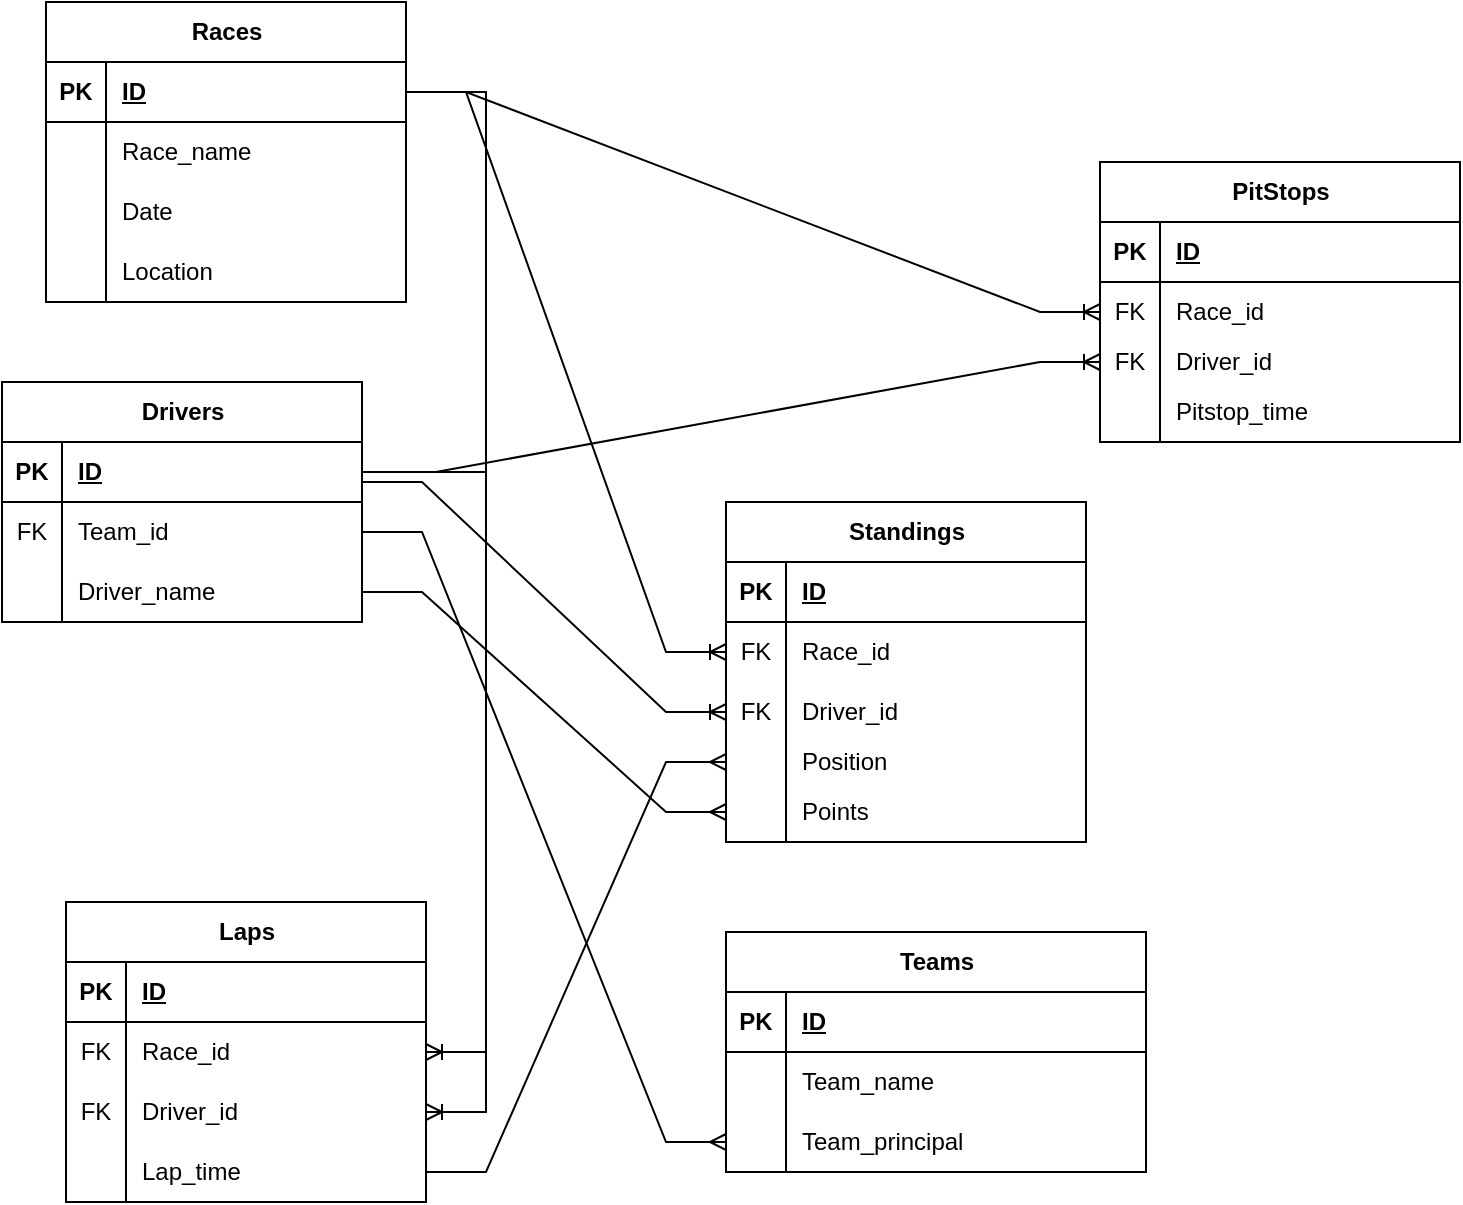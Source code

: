 <mxfile version="21.7.3" type="device">
  <diagram name="Страница — 1" id="nT0_POUo7mccEM4CpxCr">
    <mxGraphModel dx="1434" dy="791" grid="1" gridSize="10" guides="1" tooltips="1" connect="1" arrows="1" fold="1" page="0" pageScale="1" pageWidth="827" pageHeight="1169" math="0" shadow="0">
      <root>
        <mxCell id="0" />
        <mxCell id="1" parent="0" />
        <mxCell id="Owtn59zeW-ioZ5zcBxzk-5" value="Drivers" style="shape=table;startSize=30;container=1;collapsible=1;childLayout=tableLayout;fixedRows=1;rowLines=0;fontStyle=1;align=center;resizeLast=1;html=1;" vertex="1" parent="1">
          <mxGeometry x="98" y="290" width="180" height="120" as="geometry" />
        </mxCell>
        <mxCell id="Owtn59zeW-ioZ5zcBxzk-6" value="" style="shape=tableRow;horizontal=0;startSize=0;swimlaneHead=0;swimlaneBody=0;fillColor=none;collapsible=0;dropTarget=0;points=[[0,0.5],[1,0.5]];portConstraint=eastwest;top=0;left=0;right=0;bottom=1;" vertex="1" parent="Owtn59zeW-ioZ5zcBxzk-5">
          <mxGeometry y="30" width="180" height="30" as="geometry" />
        </mxCell>
        <mxCell id="Owtn59zeW-ioZ5zcBxzk-7" value="PK" style="shape=partialRectangle;connectable=0;fillColor=none;top=0;left=0;bottom=0;right=0;fontStyle=1;overflow=hidden;whiteSpace=wrap;html=1;" vertex="1" parent="Owtn59zeW-ioZ5zcBxzk-6">
          <mxGeometry width="30" height="30" as="geometry">
            <mxRectangle width="30" height="30" as="alternateBounds" />
          </mxGeometry>
        </mxCell>
        <mxCell id="Owtn59zeW-ioZ5zcBxzk-8" value="ID" style="shape=partialRectangle;connectable=0;fillColor=none;top=0;left=0;bottom=0;right=0;align=left;spacingLeft=6;fontStyle=5;overflow=hidden;whiteSpace=wrap;html=1;" vertex="1" parent="Owtn59zeW-ioZ5zcBxzk-6">
          <mxGeometry x="30" width="150" height="30" as="geometry">
            <mxRectangle width="150" height="30" as="alternateBounds" />
          </mxGeometry>
        </mxCell>
        <mxCell id="Owtn59zeW-ioZ5zcBxzk-85" value="" style="shape=tableRow;horizontal=0;startSize=0;swimlaneHead=0;swimlaneBody=0;fillColor=none;collapsible=0;dropTarget=0;points=[[0,0.5],[1,0.5]];portConstraint=eastwest;top=0;left=0;right=0;bottom=0;" vertex="1" parent="Owtn59zeW-ioZ5zcBxzk-5">
          <mxGeometry y="60" width="180" height="30" as="geometry" />
        </mxCell>
        <mxCell id="Owtn59zeW-ioZ5zcBxzk-86" value="FK" style="shape=partialRectangle;connectable=0;fillColor=none;top=0;left=0;bottom=0;right=0;fontStyle=0;overflow=hidden;whiteSpace=wrap;html=1;" vertex="1" parent="Owtn59zeW-ioZ5zcBxzk-85">
          <mxGeometry width="30" height="30" as="geometry">
            <mxRectangle width="30" height="30" as="alternateBounds" />
          </mxGeometry>
        </mxCell>
        <mxCell id="Owtn59zeW-ioZ5zcBxzk-87" value="Team_id" style="shape=partialRectangle;connectable=0;fillColor=none;top=0;left=0;bottom=0;right=0;align=left;spacingLeft=6;fontStyle=0;overflow=hidden;whiteSpace=wrap;html=1;" vertex="1" parent="Owtn59zeW-ioZ5zcBxzk-85">
          <mxGeometry x="30" width="150" height="30" as="geometry">
            <mxRectangle width="150" height="30" as="alternateBounds" />
          </mxGeometry>
        </mxCell>
        <mxCell id="Owtn59zeW-ioZ5zcBxzk-12" value="" style="shape=tableRow;horizontal=0;startSize=0;swimlaneHead=0;swimlaneBody=0;fillColor=none;collapsible=0;dropTarget=0;points=[[0,0.5],[1,0.5]];portConstraint=eastwest;top=0;left=0;right=0;bottom=0;" vertex="1" parent="Owtn59zeW-ioZ5zcBxzk-5">
          <mxGeometry y="90" width="180" height="30" as="geometry" />
        </mxCell>
        <mxCell id="Owtn59zeW-ioZ5zcBxzk-13" value="" style="shape=partialRectangle;connectable=0;fillColor=none;top=0;left=0;bottom=0;right=0;editable=1;overflow=hidden;whiteSpace=wrap;html=1;" vertex="1" parent="Owtn59zeW-ioZ5zcBxzk-12">
          <mxGeometry width="30" height="30" as="geometry">
            <mxRectangle width="30" height="30" as="alternateBounds" />
          </mxGeometry>
        </mxCell>
        <mxCell id="Owtn59zeW-ioZ5zcBxzk-14" value="Driver_name" style="shape=partialRectangle;connectable=0;fillColor=none;top=0;left=0;bottom=0;right=0;align=left;spacingLeft=6;overflow=hidden;whiteSpace=wrap;html=1;" vertex="1" parent="Owtn59zeW-ioZ5zcBxzk-12">
          <mxGeometry x="30" width="150" height="30" as="geometry">
            <mxRectangle width="150" height="30" as="alternateBounds" />
          </mxGeometry>
        </mxCell>
        <mxCell id="Owtn59zeW-ioZ5zcBxzk-18" value="Standings" style="shape=table;startSize=30;container=1;collapsible=1;childLayout=tableLayout;fixedRows=1;rowLines=0;fontStyle=1;align=center;resizeLast=1;html=1;" vertex="1" parent="1">
          <mxGeometry x="460" y="350" width="180" height="170" as="geometry" />
        </mxCell>
        <mxCell id="Owtn59zeW-ioZ5zcBxzk-19" value="" style="shape=tableRow;horizontal=0;startSize=0;swimlaneHead=0;swimlaneBody=0;fillColor=none;collapsible=0;dropTarget=0;points=[[0,0.5],[1,0.5]];portConstraint=eastwest;top=0;left=0;right=0;bottom=1;" vertex="1" parent="Owtn59zeW-ioZ5zcBxzk-18">
          <mxGeometry y="30" width="180" height="30" as="geometry" />
        </mxCell>
        <mxCell id="Owtn59zeW-ioZ5zcBxzk-20" value="PK" style="shape=partialRectangle;connectable=0;fillColor=none;top=0;left=0;bottom=0;right=0;fontStyle=1;overflow=hidden;whiteSpace=wrap;html=1;" vertex="1" parent="Owtn59zeW-ioZ5zcBxzk-19">
          <mxGeometry width="30" height="30" as="geometry">
            <mxRectangle width="30" height="30" as="alternateBounds" />
          </mxGeometry>
        </mxCell>
        <mxCell id="Owtn59zeW-ioZ5zcBxzk-21" value="ID" style="shape=partialRectangle;connectable=0;fillColor=none;top=0;left=0;bottom=0;right=0;align=left;spacingLeft=6;fontStyle=5;overflow=hidden;whiteSpace=wrap;html=1;" vertex="1" parent="Owtn59zeW-ioZ5zcBxzk-19">
          <mxGeometry x="30" width="150" height="30" as="geometry">
            <mxRectangle width="150" height="30" as="alternateBounds" />
          </mxGeometry>
        </mxCell>
        <mxCell id="Owtn59zeW-ioZ5zcBxzk-105" value="" style="shape=tableRow;horizontal=0;startSize=0;swimlaneHead=0;swimlaneBody=0;fillColor=none;collapsible=0;dropTarget=0;points=[[0,0.5],[1,0.5]];portConstraint=eastwest;top=0;left=0;right=0;bottom=0;" vertex="1" parent="Owtn59zeW-ioZ5zcBxzk-18">
          <mxGeometry y="60" width="180" height="30" as="geometry" />
        </mxCell>
        <mxCell id="Owtn59zeW-ioZ5zcBxzk-106" value="FK" style="shape=partialRectangle;connectable=0;fillColor=none;top=0;left=0;bottom=0;right=0;fontStyle=0;overflow=hidden;whiteSpace=wrap;html=1;" vertex="1" parent="Owtn59zeW-ioZ5zcBxzk-105">
          <mxGeometry width="30" height="30" as="geometry">
            <mxRectangle width="30" height="30" as="alternateBounds" />
          </mxGeometry>
        </mxCell>
        <mxCell id="Owtn59zeW-ioZ5zcBxzk-107" value="Race_id" style="shape=partialRectangle;connectable=0;fillColor=none;top=0;left=0;bottom=0;right=0;align=left;spacingLeft=6;fontStyle=0;overflow=hidden;whiteSpace=wrap;html=1;" vertex="1" parent="Owtn59zeW-ioZ5zcBxzk-105">
          <mxGeometry x="30" width="150" height="30" as="geometry">
            <mxRectangle width="150" height="30" as="alternateBounds" />
          </mxGeometry>
        </mxCell>
        <mxCell id="Owtn59zeW-ioZ5zcBxzk-22" value="" style="shape=tableRow;horizontal=0;startSize=0;swimlaneHead=0;swimlaneBody=0;fillColor=none;collapsible=0;dropTarget=0;points=[[0,0.5],[1,0.5]];portConstraint=eastwest;top=0;left=0;right=0;bottom=0;" vertex="1" parent="Owtn59zeW-ioZ5zcBxzk-18">
          <mxGeometry y="90" width="180" height="30" as="geometry" />
        </mxCell>
        <mxCell id="Owtn59zeW-ioZ5zcBxzk-23" value="" style="shape=partialRectangle;connectable=0;fillColor=none;top=0;left=0;bottom=0;right=0;editable=1;overflow=hidden;whiteSpace=wrap;html=1;" vertex="1" parent="Owtn59zeW-ioZ5zcBxzk-22">
          <mxGeometry width="30" height="30" as="geometry">
            <mxRectangle width="30" height="30" as="alternateBounds" />
          </mxGeometry>
        </mxCell>
        <mxCell id="Owtn59zeW-ioZ5zcBxzk-24" value="" style="shape=partialRectangle;connectable=0;fillColor=none;top=0;left=0;bottom=0;right=0;align=left;spacingLeft=6;overflow=hidden;whiteSpace=wrap;html=1;" vertex="1" parent="Owtn59zeW-ioZ5zcBxzk-22">
          <mxGeometry x="30" width="150" height="30" as="geometry">
            <mxRectangle width="150" height="30" as="alternateBounds" />
          </mxGeometry>
        </mxCell>
        <mxCell id="Owtn59zeW-ioZ5zcBxzk-25" value="" style="shape=tableRow;horizontal=0;startSize=0;swimlaneHead=0;swimlaneBody=0;fillColor=none;collapsible=0;dropTarget=0;points=[[0,0.5],[1,0.5]];portConstraint=eastwest;top=0;left=0;right=0;bottom=0;" vertex="1" parent="Owtn59zeW-ioZ5zcBxzk-18">
          <mxGeometry y="120" width="180" height="20" as="geometry" />
        </mxCell>
        <mxCell id="Owtn59zeW-ioZ5zcBxzk-26" value="" style="shape=partialRectangle;connectable=0;fillColor=none;top=0;left=0;bottom=0;right=0;editable=1;overflow=hidden;whiteSpace=wrap;html=1;" vertex="1" parent="Owtn59zeW-ioZ5zcBxzk-25">
          <mxGeometry width="30" height="20" as="geometry">
            <mxRectangle width="30" height="20" as="alternateBounds" />
          </mxGeometry>
        </mxCell>
        <mxCell id="Owtn59zeW-ioZ5zcBxzk-27" value="Position" style="shape=partialRectangle;connectable=0;fillColor=none;top=0;left=0;bottom=0;right=0;align=left;spacingLeft=6;overflow=hidden;whiteSpace=wrap;html=1;" vertex="1" parent="Owtn59zeW-ioZ5zcBxzk-25">
          <mxGeometry x="30" width="150" height="20" as="geometry">
            <mxRectangle width="150" height="20" as="alternateBounds" />
          </mxGeometry>
        </mxCell>
        <mxCell id="Owtn59zeW-ioZ5zcBxzk-28" value="" style="shape=tableRow;horizontal=0;startSize=0;swimlaneHead=0;swimlaneBody=0;fillColor=none;collapsible=0;dropTarget=0;points=[[0,0.5],[1,0.5]];portConstraint=eastwest;top=0;left=0;right=0;bottom=0;" vertex="1" parent="Owtn59zeW-ioZ5zcBxzk-18">
          <mxGeometry y="140" width="180" height="30" as="geometry" />
        </mxCell>
        <mxCell id="Owtn59zeW-ioZ5zcBxzk-29" value="" style="shape=partialRectangle;connectable=0;fillColor=none;top=0;left=0;bottom=0;right=0;editable=1;overflow=hidden;whiteSpace=wrap;html=1;" vertex="1" parent="Owtn59zeW-ioZ5zcBxzk-28">
          <mxGeometry width="30" height="30" as="geometry">
            <mxRectangle width="30" height="30" as="alternateBounds" />
          </mxGeometry>
        </mxCell>
        <mxCell id="Owtn59zeW-ioZ5zcBxzk-30" value="Points" style="shape=partialRectangle;connectable=0;fillColor=none;top=0;left=0;bottom=0;right=0;align=left;spacingLeft=6;overflow=hidden;whiteSpace=wrap;html=1;" vertex="1" parent="Owtn59zeW-ioZ5zcBxzk-28">
          <mxGeometry x="30" width="150" height="30" as="geometry">
            <mxRectangle width="150" height="30" as="alternateBounds" />
          </mxGeometry>
        </mxCell>
        <mxCell id="Owtn59zeW-ioZ5zcBxzk-31" value="Laps" style="shape=table;startSize=30;container=1;collapsible=1;childLayout=tableLayout;fixedRows=1;rowLines=0;fontStyle=1;align=center;resizeLast=1;html=1;" vertex="1" parent="1">
          <mxGeometry x="130" y="550" width="180" height="150" as="geometry">
            <mxRectangle x="130" y="550" width="70" height="30" as="alternateBounds" />
          </mxGeometry>
        </mxCell>
        <mxCell id="Owtn59zeW-ioZ5zcBxzk-32" value="" style="shape=tableRow;horizontal=0;startSize=0;swimlaneHead=0;swimlaneBody=0;fillColor=none;collapsible=0;dropTarget=0;points=[[0,0.5],[1,0.5]];portConstraint=eastwest;top=0;left=0;right=0;bottom=1;" vertex="1" parent="Owtn59zeW-ioZ5zcBxzk-31">
          <mxGeometry y="30" width="180" height="30" as="geometry" />
        </mxCell>
        <mxCell id="Owtn59zeW-ioZ5zcBxzk-33" value="PK" style="shape=partialRectangle;connectable=0;fillColor=none;top=0;left=0;bottom=0;right=0;fontStyle=1;overflow=hidden;whiteSpace=wrap;html=1;" vertex="1" parent="Owtn59zeW-ioZ5zcBxzk-32">
          <mxGeometry width="30" height="30" as="geometry">
            <mxRectangle width="30" height="30" as="alternateBounds" />
          </mxGeometry>
        </mxCell>
        <mxCell id="Owtn59zeW-ioZ5zcBxzk-34" value="ID" style="shape=partialRectangle;connectable=0;fillColor=none;top=0;left=0;bottom=0;right=0;align=left;spacingLeft=6;fontStyle=5;overflow=hidden;whiteSpace=wrap;html=1;" vertex="1" parent="Owtn59zeW-ioZ5zcBxzk-32">
          <mxGeometry x="30" width="150" height="30" as="geometry">
            <mxRectangle width="150" height="30" as="alternateBounds" />
          </mxGeometry>
        </mxCell>
        <mxCell id="Owtn59zeW-ioZ5zcBxzk-115" value="" style="shape=tableRow;horizontal=0;startSize=0;swimlaneHead=0;swimlaneBody=0;fillColor=none;collapsible=0;dropTarget=0;points=[[0,0.5],[1,0.5]];portConstraint=eastwest;top=0;left=0;right=0;bottom=0;" vertex="1" parent="Owtn59zeW-ioZ5zcBxzk-31">
          <mxGeometry y="60" width="180" height="30" as="geometry" />
        </mxCell>
        <mxCell id="Owtn59zeW-ioZ5zcBxzk-116" value="FK" style="shape=partialRectangle;connectable=0;fillColor=none;top=0;left=0;bottom=0;right=0;fontStyle=0;overflow=hidden;whiteSpace=wrap;html=1;" vertex="1" parent="Owtn59zeW-ioZ5zcBxzk-115">
          <mxGeometry width="30" height="30" as="geometry">
            <mxRectangle width="30" height="30" as="alternateBounds" />
          </mxGeometry>
        </mxCell>
        <mxCell id="Owtn59zeW-ioZ5zcBxzk-117" value="Race_id" style="shape=partialRectangle;connectable=0;fillColor=none;top=0;left=0;bottom=0;right=0;align=left;spacingLeft=6;fontStyle=0;overflow=hidden;whiteSpace=wrap;html=1;" vertex="1" parent="Owtn59zeW-ioZ5zcBxzk-115">
          <mxGeometry x="30" width="150" height="30" as="geometry">
            <mxRectangle width="150" height="30" as="alternateBounds" />
          </mxGeometry>
        </mxCell>
        <mxCell id="Owtn59zeW-ioZ5zcBxzk-118" value="" style="shape=tableRow;horizontal=0;startSize=0;swimlaneHead=0;swimlaneBody=0;fillColor=none;collapsible=0;dropTarget=0;points=[[0,0.5],[1,0.5]];portConstraint=eastwest;top=0;left=0;right=0;bottom=0;" vertex="1" parent="Owtn59zeW-ioZ5zcBxzk-31">
          <mxGeometry y="90" width="180" height="30" as="geometry" />
        </mxCell>
        <mxCell id="Owtn59zeW-ioZ5zcBxzk-119" value="FK" style="shape=partialRectangle;connectable=0;fillColor=none;top=0;left=0;bottom=0;right=0;fontStyle=0;overflow=hidden;whiteSpace=wrap;html=1;" vertex="1" parent="Owtn59zeW-ioZ5zcBxzk-118">
          <mxGeometry width="30" height="30" as="geometry">
            <mxRectangle width="30" height="30" as="alternateBounds" />
          </mxGeometry>
        </mxCell>
        <mxCell id="Owtn59zeW-ioZ5zcBxzk-120" value="Driver_id" style="shape=partialRectangle;connectable=0;fillColor=none;top=0;left=0;bottom=0;right=0;align=left;spacingLeft=6;fontStyle=0;overflow=hidden;whiteSpace=wrap;html=1;" vertex="1" parent="Owtn59zeW-ioZ5zcBxzk-118">
          <mxGeometry x="30" width="150" height="30" as="geometry">
            <mxRectangle width="150" height="30" as="alternateBounds" />
          </mxGeometry>
        </mxCell>
        <mxCell id="Owtn59zeW-ioZ5zcBxzk-35" value="" style="shape=tableRow;horizontal=0;startSize=0;swimlaneHead=0;swimlaneBody=0;fillColor=none;collapsible=0;dropTarget=0;points=[[0,0.5],[1,0.5]];portConstraint=eastwest;top=0;left=0;right=0;bottom=0;" vertex="1" parent="Owtn59zeW-ioZ5zcBxzk-31">
          <mxGeometry y="120" width="180" height="30" as="geometry" />
        </mxCell>
        <mxCell id="Owtn59zeW-ioZ5zcBxzk-36" value="" style="shape=partialRectangle;connectable=0;fillColor=none;top=0;left=0;bottom=0;right=0;editable=1;overflow=hidden;whiteSpace=wrap;html=1;" vertex="1" parent="Owtn59zeW-ioZ5zcBxzk-35">
          <mxGeometry width="30" height="30" as="geometry">
            <mxRectangle width="30" height="30" as="alternateBounds" />
          </mxGeometry>
        </mxCell>
        <mxCell id="Owtn59zeW-ioZ5zcBxzk-37" value="Lap_time" style="shape=partialRectangle;connectable=0;fillColor=none;top=0;left=0;bottom=0;right=0;align=left;spacingLeft=6;overflow=hidden;whiteSpace=wrap;html=1;" vertex="1" parent="Owtn59zeW-ioZ5zcBxzk-35">
          <mxGeometry x="30" width="150" height="30" as="geometry">
            <mxRectangle width="150" height="30" as="alternateBounds" />
          </mxGeometry>
        </mxCell>
        <mxCell id="Owtn59zeW-ioZ5zcBxzk-44" value="PitStops" style="shape=table;startSize=30;container=1;collapsible=1;childLayout=tableLayout;fixedRows=1;rowLines=0;fontStyle=1;align=center;resizeLast=1;html=1;" vertex="1" parent="1">
          <mxGeometry x="647" y="180" width="180" height="140" as="geometry" />
        </mxCell>
        <mxCell id="Owtn59zeW-ioZ5zcBxzk-45" value="" style="shape=tableRow;horizontal=0;startSize=0;swimlaneHead=0;swimlaneBody=0;fillColor=none;collapsible=0;dropTarget=0;points=[[0,0.5],[1,0.5]];portConstraint=eastwest;top=0;left=0;right=0;bottom=1;" vertex="1" parent="Owtn59zeW-ioZ5zcBxzk-44">
          <mxGeometry y="30" width="180" height="30" as="geometry" />
        </mxCell>
        <mxCell id="Owtn59zeW-ioZ5zcBxzk-46" value="PK" style="shape=partialRectangle;connectable=0;fillColor=none;top=0;left=0;bottom=0;right=0;fontStyle=1;overflow=hidden;whiteSpace=wrap;html=1;" vertex="1" parent="Owtn59zeW-ioZ5zcBxzk-45">
          <mxGeometry width="30" height="30" as="geometry">
            <mxRectangle width="30" height="30" as="alternateBounds" />
          </mxGeometry>
        </mxCell>
        <mxCell id="Owtn59zeW-ioZ5zcBxzk-47" value="ID" style="shape=partialRectangle;connectable=0;fillColor=none;top=0;left=0;bottom=0;right=0;align=left;spacingLeft=6;fontStyle=5;overflow=hidden;whiteSpace=wrap;html=1;" vertex="1" parent="Owtn59zeW-ioZ5zcBxzk-45">
          <mxGeometry x="30" width="150" height="30" as="geometry">
            <mxRectangle width="150" height="30" as="alternateBounds" />
          </mxGeometry>
        </mxCell>
        <mxCell id="Owtn59zeW-ioZ5zcBxzk-122" value="" style="shape=tableRow;horizontal=0;startSize=0;swimlaneHead=0;swimlaneBody=0;fillColor=none;collapsible=0;dropTarget=0;points=[[0,0.5],[1,0.5]];portConstraint=eastwest;top=0;left=0;right=0;bottom=0;" vertex="1" parent="Owtn59zeW-ioZ5zcBxzk-44">
          <mxGeometry y="60" width="180" height="30" as="geometry" />
        </mxCell>
        <mxCell id="Owtn59zeW-ioZ5zcBxzk-123" value="FK" style="shape=partialRectangle;connectable=0;fillColor=none;top=0;left=0;bottom=0;right=0;fontStyle=0;overflow=hidden;whiteSpace=wrap;html=1;" vertex="1" parent="Owtn59zeW-ioZ5zcBxzk-122">
          <mxGeometry width="30" height="30" as="geometry">
            <mxRectangle width="30" height="30" as="alternateBounds" />
          </mxGeometry>
        </mxCell>
        <mxCell id="Owtn59zeW-ioZ5zcBxzk-124" value="Race_id" style="shape=partialRectangle;connectable=0;fillColor=none;top=0;left=0;bottom=0;right=0;align=left;spacingLeft=6;fontStyle=0;overflow=hidden;whiteSpace=wrap;html=1;" vertex="1" parent="Owtn59zeW-ioZ5zcBxzk-122">
          <mxGeometry x="30" width="150" height="30" as="geometry">
            <mxRectangle width="150" height="30" as="alternateBounds" />
          </mxGeometry>
        </mxCell>
        <mxCell id="Owtn59zeW-ioZ5zcBxzk-48" value="" style="shape=tableRow;horizontal=0;startSize=0;swimlaneHead=0;swimlaneBody=0;fillColor=none;collapsible=0;dropTarget=0;points=[[0,0.5],[1,0.5]];portConstraint=eastwest;top=0;left=0;right=0;bottom=0;" vertex="1" parent="Owtn59zeW-ioZ5zcBxzk-44">
          <mxGeometry y="90" width="180" height="20" as="geometry" />
        </mxCell>
        <mxCell id="Owtn59zeW-ioZ5zcBxzk-49" value="" style="shape=partialRectangle;connectable=0;fillColor=none;top=0;left=0;bottom=0;right=0;editable=1;overflow=hidden;whiteSpace=wrap;html=1;" vertex="1" parent="Owtn59zeW-ioZ5zcBxzk-48">
          <mxGeometry width="30" height="20" as="geometry">
            <mxRectangle width="30" height="20" as="alternateBounds" />
          </mxGeometry>
        </mxCell>
        <mxCell id="Owtn59zeW-ioZ5zcBxzk-50" value="" style="shape=partialRectangle;connectable=0;fillColor=none;top=0;left=0;bottom=0;right=0;align=left;spacingLeft=6;overflow=hidden;whiteSpace=wrap;html=1;" vertex="1" parent="Owtn59zeW-ioZ5zcBxzk-48">
          <mxGeometry x="30" width="150" height="20" as="geometry">
            <mxRectangle width="150" height="20" as="alternateBounds" />
          </mxGeometry>
        </mxCell>
        <mxCell id="Owtn59zeW-ioZ5zcBxzk-51" value="" style="shape=tableRow;horizontal=0;startSize=0;swimlaneHead=0;swimlaneBody=0;fillColor=none;collapsible=0;dropTarget=0;points=[[0,0.5],[1,0.5]];portConstraint=eastwest;top=0;left=0;right=0;bottom=0;" vertex="1" parent="Owtn59zeW-ioZ5zcBxzk-44">
          <mxGeometry y="110" width="180" height="30" as="geometry" />
        </mxCell>
        <mxCell id="Owtn59zeW-ioZ5zcBxzk-52" value="" style="shape=partialRectangle;connectable=0;fillColor=none;top=0;left=0;bottom=0;right=0;editable=1;overflow=hidden;whiteSpace=wrap;html=1;" vertex="1" parent="Owtn59zeW-ioZ5zcBxzk-51">
          <mxGeometry width="30" height="30" as="geometry">
            <mxRectangle width="30" height="30" as="alternateBounds" />
          </mxGeometry>
        </mxCell>
        <mxCell id="Owtn59zeW-ioZ5zcBxzk-53" value="Pitstop_time" style="shape=partialRectangle;connectable=0;fillColor=none;top=0;left=0;bottom=0;right=0;align=left;spacingLeft=6;overflow=hidden;whiteSpace=wrap;html=1;" vertex="1" parent="Owtn59zeW-ioZ5zcBxzk-51">
          <mxGeometry x="30" width="150" height="30" as="geometry">
            <mxRectangle width="150" height="30" as="alternateBounds" />
          </mxGeometry>
        </mxCell>
        <mxCell id="Owtn59zeW-ioZ5zcBxzk-57" value="Races" style="shape=table;startSize=30;container=1;collapsible=1;childLayout=tableLayout;fixedRows=1;rowLines=0;fontStyle=1;align=center;resizeLast=1;html=1;" vertex="1" parent="1">
          <mxGeometry x="120" y="100" width="180" height="150" as="geometry" />
        </mxCell>
        <mxCell id="Owtn59zeW-ioZ5zcBxzk-58" value="" style="shape=tableRow;horizontal=0;startSize=0;swimlaneHead=0;swimlaneBody=0;fillColor=none;collapsible=0;dropTarget=0;points=[[0,0.5],[1,0.5]];portConstraint=eastwest;top=0;left=0;right=0;bottom=1;" vertex="1" parent="Owtn59zeW-ioZ5zcBxzk-57">
          <mxGeometry y="30" width="180" height="30" as="geometry" />
        </mxCell>
        <mxCell id="Owtn59zeW-ioZ5zcBxzk-59" value="PK" style="shape=partialRectangle;connectable=0;fillColor=none;top=0;left=0;bottom=0;right=0;fontStyle=1;overflow=hidden;whiteSpace=wrap;html=1;" vertex="1" parent="Owtn59zeW-ioZ5zcBxzk-58">
          <mxGeometry width="30" height="30" as="geometry">
            <mxRectangle width="30" height="30" as="alternateBounds" />
          </mxGeometry>
        </mxCell>
        <mxCell id="Owtn59zeW-ioZ5zcBxzk-60" value="ID" style="shape=partialRectangle;connectable=0;fillColor=none;top=0;left=0;bottom=0;right=0;align=left;spacingLeft=6;fontStyle=5;overflow=hidden;whiteSpace=wrap;html=1;" vertex="1" parent="Owtn59zeW-ioZ5zcBxzk-58">
          <mxGeometry x="30" width="150" height="30" as="geometry">
            <mxRectangle width="150" height="30" as="alternateBounds" />
          </mxGeometry>
        </mxCell>
        <mxCell id="Owtn59zeW-ioZ5zcBxzk-61" value="" style="shape=tableRow;horizontal=0;startSize=0;swimlaneHead=0;swimlaneBody=0;fillColor=none;collapsible=0;dropTarget=0;points=[[0,0.5],[1,0.5]];portConstraint=eastwest;top=0;left=0;right=0;bottom=0;" vertex="1" parent="Owtn59zeW-ioZ5zcBxzk-57">
          <mxGeometry y="60" width="180" height="30" as="geometry" />
        </mxCell>
        <mxCell id="Owtn59zeW-ioZ5zcBxzk-62" value="" style="shape=partialRectangle;connectable=0;fillColor=none;top=0;left=0;bottom=0;right=0;editable=1;overflow=hidden;whiteSpace=wrap;html=1;" vertex="1" parent="Owtn59zeW-ioZ5zcBxzk-61">
          <mxGeometry width="30" height="30" as="geometry">
            <mxRectangle width="30" height="30" as="alternateBounds" />
          </mxGeometry>
        </mxCell>
        <mxCell id="Owtn59zeW-ioZ5zcBxzk-63" value="Race_name" style="shape=partialRectangle;connectable=0;fillColor=none;top=0;left=0;bottom=0;right=0;align=left;spacingLeft=6;overflow=hidden;whiteSpace=wrap;html=1;" vertex="1" parent="Owtn59zeW-ioZ5zcBxzk-61">
          <mxGeometry x="30" width="150" height="30" as="geometry">
            <mxRectangle width="150" height="30" as="alternateBounds" />
          </mxGeometry>
        </mxCell>
        <mxCell id="Owtn59zeW-ioZ5zcBxzk-64" value="" style="shape=tableRow;horizontal=0;startSize=0;swimlaneHead=0;swimlaneBody=0;fillColor=none;collapsible=0;dropTarget=0;points=[[0,0.5],[1,0.5]];portConstraint=eastwest;top=0;left=0;right=0;bottom=0;" vertex="1" parent="Owtn59zeW-ioZ5zcBxzk-57">
          <mxGeometry y="90" width="180" height="30" as="geometry" />
        </mxCell>
        <mxCell id="Owtn59zeW-ioZ5zcBxzk-65" value="" style="shape=partialRectangle;connectable=0;fillColor=none;top=0;left=0;bottom=0;right=0;editable=1;overflow=hidden;whiteSpace=wrap;html=1;" vertex="1" parent="Owtn59zeW-ioZ5zcBxzk-64">
          <mxGeometry width="30" height="30" as="geometry">
            <mxRectangle width="30" height="30" as="alternateBounds" />
          </mxGeometry>
        </mxCell>
        <mxCell id="Owtn59zeW-ioZ5zcBxzk-66" value="Date" style="shape=partialRectangle;connectable=0;fillColor=none;top=0;left=0;bottom=0;right=0;align=left;spacingLeft=6;overflow=hidden;whiteSpace=wrap;html=1;" vertex="1" parent="Owtn59zeW-ioZ5zcBxzk-64">
          <mxGeometry x="30" width="150" height="30" as="geometry">
            <mxRectangle width="150" height="30" as="alternateBounds" />
          </mxGeometry>
        </mxCell>
        <mxCell id="Owtn59zeW-ioZ5zcBxzk-67" value="" style="shape=tableRow;horizontal=0;startSize=0;swimlaneHead=0;swimlaneBody=0;fillColor=none;collapsible=0;dropTarget=0;points=[[0,0.5],[1,0.5]];portConstraint=eastwest;top=0;left=0;right=0;bottom=0;" vertex="1" parent="Owtn59zeW-ioZ5zcBxzk-57">
          <mxGeometry y="120" width="180" height="30" as="geometry" />
        </mxCell>
        <mxCell id="Owtn59zeW-ioZ5zcBxzk-68" value="" style="shape=partialRectangle;connectable=0;fillColor=none;top=0;left=0;bottom=0;right=0;editable=1;overflow=hidden;whiteSpace=wrap;html=1;" vertex="1" parent="Owtn59zeW-ioZ5zcBxzk-67">
          <mxGeometry width="30" height="30" as="geometry">
            <mxRectangle width="30" height="30" as="alternateBounds" />
          </mxGeometry>
        </mxCell>
        <mxCell id="Owtn59zeW-ioZ5zcBxzk-69" value="Location" style="shape=partialRectangle;connectable=0;fillColor=none;top=0;left=0;bottom=0;right=0;align=left;spacingLeft=6;overflow=hidden;whiteSpace=wrap;html=1;" vertex="1" parent="Owtn59zeW-ioZ5zcBxzk-67">
          <mxGeometry x="30" width="150" height="30" as="geometry">
            <mxRectangle width="150" height="30" as="alternateBounds" />
          </mxGeometry>
        </mxCell>
        <mxCell id="Owtn59zeW-ioZ5zcBxzk-70" value="Teams" style="shape=table;startSize=30;container=1;collapsible=1;childLayout=tableLayout;fixedRows=1;rowLines=0;fontStyle=1;align=center;resizeLast=1;html=1;" vertex="1" parent="1">
          <mxGeometry x="460" y="565" width="210" height="120" as="geometry" />
        </mxCell>
        <mxCell id="Owtn59zeW-ioZ5zcBxzk-71" value="" style="shape=tableRow;horizontal=0;startSize=0;swimlaneHead=0;swimlaneBody=0;fillColor=none;collapsible=0;dropTarget=0;points=[[0,0.5],[1,0.5]];portConstraint=eastwest;top=0;left=0;right=0;bottom=1;" vertex="1" parent="Owtn59zeW-ioZ5zcBxzk-70">
          <mxGeometry y="30" width="210" height="30" as="geometry" />
        </mxCell>
        <mxCell id="Owtn59zeW-ioZ5zcBxzk-72" value="PK" style="shape=partialRectangle;connectable=0;fillColor=none;top=0;left=0;bottom=0;right=0;fontStyle=1;overflow=hidden;whiteSpace=wrap;html=1;" vertex="1" parent="Owtn59zeW-ioZ5zcBxzk-71">
          <mxGeometry width="30" height="30" as="geometry">
            <mxRectangle width="30" height="30" as="alternateBounds" />
          </mxGeometry>
        </mxCell>
        <mxCell id="Owtn59zeW-ioZ5zcBxzk-73" value="ID" style="shape=partialRectangle;connectable=0;fillColor=none;top=0;left=0;bottom=0;right=0;align=left;spacingLeft=6;fontStyle=5;overflow=hidden;whiteSpace=wrap;html=1;" vertex="1" parent="Owtn59zeW-ioZ5zcBxzk-71">
          <mxGeometry x="30" width="180" height="30" as="geometry">
            <mxRectangle width="180" height="30" as="alternateBounds" />
          </mxGeometry>
        </mxCell>
        <mxCell id="Owtn59zeW-ioZ5zcBxzk-74" value="" style="shape=tableRow;horizontal=0;startSize=0;swimlaneHead=0;swimlaneBody=0;fillColor=none;collapsible=0;dropTarget=0;points=[[0,0.5],[1,0.5]];portConstraint=eastwest;top=0;left=0;right=0;bottom=0;" vertex="1" parent="Owtn59zeW-ioZ5zcBxzk-70">
          <mxGeometry y="60" width="210" height="30" as="geometry" />
        </mxCell>
        <mxCell id="Owtn59zeW-ioZ5zcBxzk-75" value="" style="shape=partialRectangle;connectable=0;fillColor=none;top=0;left=0;bottom=0;right=0;editable=1;overflow=hidden;whiteSpace=wrap;html=1;" vertex="1" parent="Owtn59zeW-ioZ5zcBxzk-74">
          <mxGeometry width="30" height="30" as="geometry">
            <mxRectangle width="30" height="30" as="alternateBounds" />
          </mxGeometry>
        </mxCell>
        <mxCell id="Owtn59zeW-ioZ5zcBxzk-76" value="Team_name" style="shape=partialRectangle;connectable=0;fillColor=none;top=0;left=0;bottom=0;right=0;align=left;spacingLeft=6;overflow=hidden;whiteSpace=wrap;html=1;" vertex="1" parent="Owtn59zeW-ioZ5zcBxzk-74">
          <mxGeometry x="30" width="180" height="30" as="geometry">
            <mxRectangle width="180" height="30" as="alternateBounds" />
          </mxGeometry>
        </mxCell>
        <mxCell id="Owtn59zeW-ioZ5zcBxzk-77" value="" style="shape=tableRow;horizontal=0;startSize=0;swimlaneHead=0;swimlaneBody=0;fillColor=none;collapsible=0;dropTarget=0;points=[[0,0.5],[1,0.5]];portConstraint=eastwest;top=0;left=0;right=0;bottom=0;" vertex="1" parent="Owtn59zeW-ioZ5zcBxzk-70">
          <mxGeometry y="90" width="210" height="30" as="geometry" />
        </mxCell>
        <mxCell id="Owtn59zeW-ioZ5zcBxzk-78" value="" style="shape=partialRectangle;connectable=0;fillColor=none;top=0;left=0;bottom=0;right=0;editable=1;overflow=hidden;whiteSpace=wrap;html=1;" vertex="1" parent="Owtn59zeW-ioZ5zcBxzk-77">
          <mxGeometry width="30" height="30" as="geometry">
            <mxRectangle width="30" height="30" as="alternateBounds" />
          </mxGeometry>
        </mxCell>
        <mxCell id="Owtn59zeW-ioZ5zcBxzk-79" value="Team_principal" style="shape=partialRectangle;connectable=0;fillColor=none;top=0;left=0;bottom=0;right=0;align=left;spacingLeft=6;overflow=hidden;whiteSpace=wrap;html=1;" vertex="1" parent="Owtn59zeW-ioZ5zcBxzk-77">
          <mxGeometry x="30" width="180" height="30" as="geometry">
            <mxRectangle width="180" height="30" as="alternateBounds" />
          </mxGeometry>
        </mxCell>
        <mxCell id="Owtn59zeW-ioZ5zcBxzk-111" value="" style="shape=tableRow;horizontal=0;startSize=0;swimlaneHead=0;swimlaneBody=0;fillColor=none;collapsible=0;dropTarget=0;points=[[0,0.5],[1,0.5]];portConstraint=eastwest;top=0;left=0;right=0;bottom=0;" vertex="1" parent="1">
          <mxGeometry x="360" y="380" width="180" height="30" as="geometry" />
        </mxCell>
        <mxCell id="Owtn59zeW-ioZ5zcBxzk-134" value="" style="edgeStyle=entityRelationEdgeStyle;fontSize=12;html=1;endArrow=ERoneToMany;rounded=0;entryX=0;entryY=0.5;entryDx=0;entryDy=0;" edge="1" parent="1" source="Owtn59zeW-ioZ5zcBxzk-58" target="Owtn59zeW-ioZ5zcBxzk-105">
          <mxGeometry width="100" height="100" relative="1" as="geometry">
            <mxPoint x="240" y="470" as="sourcePoint" />
            <mxPoint x="340" y="370" as="targetPoint" />
            <Array as="points">
              <mxPoint x="340" y="310" />
              <mxPoint x="410" y="270" />
            </Array>
          </mxGeometry>
        </mxCell>
        <mxCell id="Owtn59zeW-ioZ5zcBxzk-135" value="" style="edgeStyle=entityRelationEdgeStyle;fontSize=12;html=1;endArrow=ERoneToMany;rounded=0;exitX=1;exitY=0.5;exitDx=0;exitDy=0;" edge="1" parent="1">
          <mxGeometry width="100" height="100" relative="1" as="geometry">
            <mxPoint x="278" y="340" as="sourcePoint" />
            <mxPoint x="460" y="455" as="targetPoint" />
            <Array as="points">
              <mxPoint x="290" y="345" />
            </Array>
          </mxGeometry>
        </mxCell>
        <mxCell id="Owtn59zeW-ioZ5zcBxzk-136" value="" style="edgeStyle=entityRelationEdgeStyle;fontSize=12;html=1;endArrow=ERoneToMany;rounded=0;" edge="1" parent="1" source="Owtn59zeW-ioZ5zcBxzk-58" target="Owtn59zeW-ioZ5zcBxzk-115">
          <mxGeometry width="100" height="100" relative="1" as="geometry">
            <mxPoint x="230" y="520" as="sourcePoint" />
            <mxPoint x="330" y="420" as="targetPoint" />
            <Array as="points">
              <mxPoint x="60" y="600" />
            </Array>
          </mxGeometry>
        </mxCell>
        <mxCell id="Owtn59zeW-ioZ5zcBxzk-140" value="" style="edgeStyle=entityRelationEdgeStyle;fontSize=12;html=1;endArrow=ERoneToMany;rounded=0;" edge="1" parent="1" source="Owtn59zeW-ioZ5zcBxzk-6" target="Owtn59zeW-ioZ5zcBxzk-118">
          <mxGeometry width="100" height="100" relative="1" as="geometry">
            <mxPoint x="270" y="680" as="sourcePoint" />
            <mxPoint x="370" y="580" as="targetPoint" />
          </mxGeometry>
        </mxCell>
        <mxCell id="Owtn59zeW-ioZ5zcBxzk-141" value="" style="edgeStyle=entityRelationEdgeStyle;fontSize=12;html=1;endArrow=ERoneToMany;rounded=0;entryX=0;entryY=0.5;entryDx=0;entryDy=0;" edge="1" parent="1" source="Owtn59zeW-ioZ5zcBxzk-58" target="Owtn59zeW-ioZ5zcBxzk-122">
          <mxGeometry width="100" height="100" relative="1" as="geometry">
            <mxPoint x="330" y="850" as="sourcePoint" />
            <mxPoint x="430" y="750" as="targetPoint" />
          </mxGeometry>
        </mxCell>
        <mxCell id="Owtn59zeW-ioZ5zcBxzk-142" value="" style="edgeStyle=entityRelationEdgeStyle;fontSize=12;html=1;endArrow=ERoneToMany;rounded=0;exitX=1;exitY=0.5;exitDx=0;exitDy=0;" edge="1" parent="1">
          <mxGeometry width="100" height="100" relative="1" as="geometry">
            <mxPoint x="285" y="335" as="sourcePoint" />
            <mxPoint x="647" y="280" as="targetPoint" />
          </mxGeometry>
        </mxCell>
        <mxCell id="Owtn59zeW-ioZ5zcBxzk-127" value="Driver_id" style="shape=partialRectangle;connectable=0;fillColor=none;top=0;left=0;bottom=0;right=0;align=left;spacingLeft=6;fontStyle=0;overflow=hidden;whiteSpace=wrap;html=1;" vertex="1" parent="1">
          <mxGeometry x="677" y="260" width="150" height="40" as="geometry">
            <mxRectangle width="150" height="30" as="alternateBounds" />
          </mxGeometry>
        </mxCell>
        <mxCell id="Owtn59zeW-ioZ5zcBxzk-126" value="FK" style="shape=partialRectangle;connectable=0;fillColor=none;top=0;left=0;bottom=0;right=0;fontStyle=0;overflow=hidden;whiteSpace=wrap;html=1;" vertex="1" parent="1">
          <mxGeometry x="647" y="260" width="30" height="40" as="geometry">
            <mxRectangle width="30" height="30" as="alternateBounds" />
          </mxGeometry>
        </mxCell>
        <mxCell id="Owtn59zeW-ioZ5zcBxzk-113" value="Driver_id" style="shape=partialRectangle;connectable=0;fillColor=none;top=0;left=0;bottom=0;right=0;align=left;spacingLeft=6;fontStyle=0;overflow=hidden;whiteSpace=wrap;html=1;" vertex="1" parent="1">
          <mxGeometry x="490" y="440" width="150" height="30" as="geometry">
            <mxRectangle width="150" height="30" as="alternateBounds" />
          </mxGeometry>
        </mxCell>
        <mxCell id="Owtn59zeW-ioZ5zcBxzk-112" value="FK" style="shape=partialRectangle;connectable=0;fillColor=none;top=0;left=0;bottom=0;right=0;fontStyle=0;overflow=hidden;whiteSpace=wrap;html=1;" vertex="1" parent="1">
          <mxGeometry x="460" y="440" width="30" height="30" as="geometry">
            <mxRectangle width="30" height="30" as="alternateBounds" />
          </mxGeometry>
        </mxCell>
        <mxCell id="Owtn59zeW-ioZ5zcBxzk-143" value="" style="edgeStyle=entityRelationEdgeStyle;fontSize=12;html=1;endArrow=ERmany;rounded=0;entryX=0;entryY=0.5;entryDx=0;entryDy=0;exitX=1;exitY=0.5;exitDx=0;exitDy=0;" edge="1" parent="1" source="Owtn59zeW-ioZ5zcBxzk-85" target="Owtn59zeW-ioZ5zcBxzk-77">
          <mxGeometry width="100" height="100" relative="1" as="geometry">
            <mxPoint x="278" y="400" as="sourcePoint" />
            <mxPoint x="490" y="180" as="targetPoint" />
          </mxGeometry>
        </mxCell>
        <mxCell id="Owtn59zeW-ioZ5zcBxzk-144" value="" style="edgeStyle=entityRelationEdgeStyle;fontSize=12;html=1;endArrow=ERmany;rounded=0;" edge="1" parent="1" source="Owtn59zeW-ioZ5zcBxzk-12" target="Owtn59zeW-ioZ5zcBxzk-28">
          <mxGeometry width="100" height="100" relative="1" as="geometry">
            <mxPoint x="230" y="470" as="sourcePoint" />
            <mxPoint x="550" y="350" as="targetPoint" />
            <Array as="points">
              <mxPoint x="570" y="500" />
            </Array>
          </mxGeometry>
        </mxCell>
        <mxCell id="Owtn59zeW-ioZ5zcBxzk-145" value="" style="edgeStyle=entityRelationEdgeStyle;fontSize=12;html=1;endArrow=ERmany;rounded=0;" edge="1" parent="1" source="Owtn59zeW-ioZ5zcBxzk-35" target="Owtn59zeW-ioZ5zcBxzk-25">
          <mxGeometry width="100" height="100" relative="1" as="geometry">
            <mxPoint x="400" y="537" as="sourcePoint" />
            <mxPoint x="500" y="437" as="targetPoint" />
          </mxGeometry>
        </mxCell>
      </root>
    </mxGraphModel>
  </diagram>
</mxfile>
